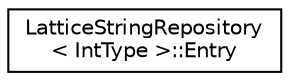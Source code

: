 digraph "Graphical Class Hierarchy"
{
  edge [fontname="Helvetica",fontsize="10",labelfontname="Helvetica",labelfontsize="10"];
  node [fontname="Helvetica",fontsize="10",shape=record];
  rankdir="LR";
  Node0 [label="LatticeStringRepository\l\< IntType \>::Entry",height=0.2,width=0.4,color="black", fillcolor="white", style="filled",URL="$structfst_1_1LatticeStringRepository_1_1Entry.html"];
}
